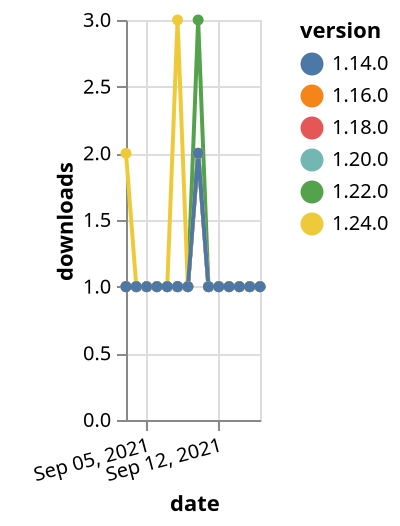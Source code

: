 {"$schema": "https://vega.github.io/schema/vega-lite/v5.json", "description": "A simple bar chart with embedded data.", "data": {"values": [{"date": "2021-09-03", "total": 183, "delta": 1, "version": "1.18.0"}, {"date": "2021-09-04", "total": 184, "delta": 1, "version": "1.18.0"}, {"date": "2021-09-05", "total": 185, "delta": 1, "version": "1.18.0"}, {"date": "2021-09-06", "total": 186, "delta": 1, "version": "1.18.0"}, {"date": "2021-09-07", "total": 187, "delta": 1, "version": "1.18.0"}, {"date": "2021-09-08", "total": 188, "delta": 1, "version": "1.18.0"}, {"date": "2021-09-09", "total": 189, "delta": 1, "version": "1.18.0"}, {"date": "2021-09-10", "total": 191, "delta": 2, "version": "1.18.0"}, {"date": "2021-09-11", "total": 192, "delta": 1, "version": "1.18.0"}, {"date": "2021-09-12", "total": 193, "delta": 1, "version": "1.18.0"}, {"date": "2021-09-13", "total": 194, "delta": 1, "version": "1.18.0"}, {"date": "2021-09-14", "total": 195, "delta": 1, "version": "1.18.0"}, {"date": "2021-09-15", "total": 196, "delta": 1, "version": "1.18.0"}, {"date": "2021-09-16", "total": 197, "delta": 1, "version": "1.18.0"}, {"date": "2021-09-03", "total": 176, "delta": 1, "version": "1.22.0"}, {"date": "2021-09-04", "total": 177, "delta": 1, "version": "1.22.0"}, {"date": "2021-09-05", "total": 178, "delta": 1, "version": "1.22.0"}, {"date": "2021-09-06", "total": 179, "delta": 1, "version": "1.22.0"}, {"date": "2021-09-07", "total": 180, "delta": 1, "version": "1.22.0"}, {"date": "2021-09-08", "total": 181, "delta": 1, "version": "1.22.0"}, {"date": "2021-09-09", "total": 182, "delta": 1, "version": "1.22.0"}, {"date": "2021-09-10", "total": 185, "delta": 3, "version": "1.22.0"}, {"date": "2021-09-11", "total": 186, "delta": 1, "version": "1.22.0"}, {"date": "2021-09-12", "total": 187, "delta": 1, "version": "1.22.0"}, {"date": "2021-09-13", "total": 188, "delta": 1, "version": "1.22.0"}, {"date": "2021-09-14", "total": 189, "delta": 1, "version": "1.22.0"}, {"date": "2021-09-15", "total": 190, "delta": 1, "version": "1.22.0"}, {"date": "2021-09-16", "total": 191, "delta": 1, "version": "1.22.0"}, {"date": "2021-09-03", "total": 163, "delta": 1, "version": "1.20.0"}, {"date": "2021-09-04", "total": 164, "delta": 1, "version": "1.20.0"}, {"date": "2021-09-05", "total": 165, "delta": 1, "version": "1.20.0"}, {"date": "2021-09-06", "total": 166, "delta": 1, "version": "1.20.0"}, {"date": "2021-09-07", "total": 167, "delta": 1, "version": "1.20.0"}, {"date": "2021-09-08", "total": 168, "delta": 1, "version": "1.20.0"}, {"date": "2021-09-09", "total": 169, "delta": 1, "version": "1.20.0"}, {"date": "2021-09-10", "total": 171, "delta": 2, "version": "1.20.0"}, {"date": "2021-09-11", "total": 172, "delta": 1, "version": "1.20.0"}, {"date": "2021-09-12", "total": 173, "delta": 1, "version": "1.20.0"}, {"date": "2021-09-13", "total": 174, "delta": 1, "version": "1.20.0"}, {"date": "2021-09-14", "total": 175, "delta": 1, "version": "1.20.0"}, {"date": "2021-09-15", "total": 176, "delta": 1, "version": "1.20.0"}, {"date": "2021-09-16", "total": 177, "delta": 1, "version": "1.20.0"}, {"date": "2021-09-03", "total": 201, "delta": 1, "version": "1.16.0"}, {"date": "2021-09-04", "total": 202, "delta": 1, "version": "1.16.0"}, {"date": "2021-09-05", "total": 203, "delta": 1, "version": "1.16.0"}, {"date": "2021-09-06", "total": 204, "delta": 1, "version": "1.16.0"}, {"date": "2021-09-07", "total": 205, "delta": 1, "version": "1.16.0"}, {"date": "2021-09-08", "total": 206, "delta": 1, "version": "1.16.0"}, {"date": "2021-09-09", "total": 207, "delta": 1, "version": "1.16.0"}, {"date": "2021-09-10", "total": 209, "delta": 2, "version": "1.16.0"}, {"date": "2021-09-11", "total": 210, "delta": 1, "version": "1.16.0"}, {"date": "2021-09-12", "total": 211, "delta": 1, "version": "1.16.0"}, {"date": "2021-09-13", "total": 212, "delta": 1, "version": "1.16.0"}, {"date": "2021-09-14", "total": 213, "delta": 1, "version": "1.16.0"}, {"date": "2021-09-15", "total": 214, "delta": 1, "version": "1.16.0"}, {"date": "2021-09-16", "total": 215, "delta": 1, "version": "1.16.0"}, {"date": "2021-09-03", "total": 118, "delta": 2, "version": "1.24.0"}, {"date": "2021-09-04", "total": 119, "delta": 1, "version": "1.24.0"}, {"date": "2021-09-05", "total": 120, "delta": 1, "version": "1.24.0"}, {"date": "2021-09-06", "total": 121, "delta": 1, "version": "1.24.0"}, {"date": "2021-09-07", "total": 122, "delta": 1, "version": "1.24.0"}, {"date": "2021-09-08", "total": 125, "delta": 3, "version": "1.24.0"}, {"date": "2021-09-09", "total": 126, "delta": 1, "version": "1.24.0"}, {"date": "2021-09-10", "total": 128, "delta": 2, "version": "1.24.0"}, {"date": "2021-09-11", "total": 129, "delta": 1, "version": "1.24.0"}, {"date": "2021-09-12", "total": 130, "delta": 1, "version": "1.24.0"}, {"date": "2021-09-13", "total": 131, "delta": 1, "version": "1.24.0"}, {"date": "2021-09-14", "total": 132, "delta": 1, "version": "1.24.0"}, {"date": "2021-09-15", "total": 133, "delta": 1, "version": "1.24.0"}, {"date": "2021-09-16", "total": 134, "delta": 1, "version": "1.24.0"}, {"date": "2021-09-03", "total": 250, "delta": 1, "version": "1.14.0"}, {"date": "2021-09-04", "total": 251, "delta": 1, "version": "1.14.0"}, {"date": "2021-09-05", "total": 252, "delta": 1, "version": "1.14.0"}, {"date": "2021-09-06", "total": 253, "delta": 1, "version": "1.14.0"}, {"date": "2021-09-07", "total": 254, "delta": 1, "version": "1.14.0"}, {"date": "2021-09-08", "total": 255, "delta": 1, "version": "1.14.0"}, {"date": "2021-09-09", "total": 256, "delta": 1, "version": "1.14.0"}, {"date": "2021-09-10", "total": 258, "delta": 2, "version": "1.14.0"}, {"date": "2021-09-11", "total": 259, "delta": 1, "version": "1.14.0"}, {"date": "2021-09-12", "total": 260, "delta": 1, "version": "1.14.0"}, {"date": "2021-09-13", "total": 261, "delta": 1, "version": "1.14.0"}, {"date": "2021-09-14", "total": 262, "delta": 1, "version": "1.14.0"}, {"date": "2021-09-15", "total": 263, "delta": 1, "version": "1.14.0"}, {"date": "2021-09-16", "total": 264, "delta": 1, "version": "1.14.0"}]}, "width": "container", "mark": {"type": "line", "point": {"filled": true}}, "encoding": {"x": {"field": "date", "type": "temporal", "timeUnit": "yearmonthdate", "title": "date", "axis": {"labelAngle": -15}}, "y": {"field": "delta", "type": "quantitative", "title": "downloads"}, "color": {"field": "version", "type": "nominal"}, "tooltip": {"field": "delta"}}}